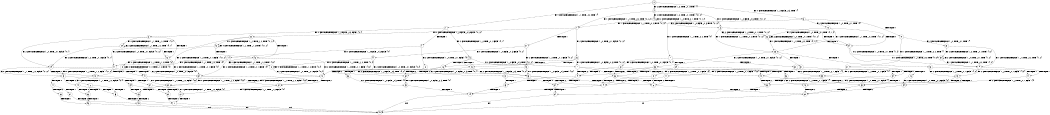 digraph BCG {
size = "7, 10.5";
center = TRUE;
node [shape = circle];
0 [peripheries = 2];
0 -> 1 [label = "EX !1 !ATOMIC_EXCH_BRANCH (1, +1, TRUE, +0, 2, TRUE) !{}"];
0 -> 2 [label = "EX !2 !ATOMIC_EXCH_BRANCH (1, +0, TRUE, +0, 1, TRUE) !{}"];
0 -> 3 [label = "EX !0 !ATOMIC_EXCH_BRANCH (1, +0, FALSE, +0, 3, TRUE) !{}"];
1 -> 4 [label = "TERMINATE !1"];
1 -> 5 [label = "EX !2 !ATOMIC_EXCH_BRANCH (1, +0, TRUE, +0, 1, FALSE) !{0, 1}"];
1 -> 6 [label = "EX !0 !ATOMIC_EXCH_BRANCH (1, +0, FALSE, +0, 3, FALSE) !{0, 1}"];
2 -> 7 [label = "EX !1 !ATOMIC_EXCH_BRANCH (1, +1, TRUE, +0, 2, TRUE) !{0, 1, 2}"];
2 -> 8 [label = "EX !0 !ATOMIC_EXCH_BRANCH (1, +0, FALSE, +0, 3, TRUE) !{0, 1, 2}"];
2 -> 9 [label = "EX !2 !ATOMIC_EXCH_BRANCH (1, +0, TRUE, +0, 1, TRUE) !{0, 1, 2}"];
3 -> 10 [label = "TERMINATE !0"];
3 -> 11 [label = "EX !1 !ATOMIC_EXCH_BRANCH (1, +1, TRUE, +0, 2, TRUE) !{0}"];
3 -> 12 [label = "EX !2 !ATOMIC_EXCH_BRANCH (1, +0, TRUE, +0, 1, TRUE) !{0}"];
4 -> 13 [label = "EX !2 !ATOMIC_EXCH_BRANCH (1, +0, TRUE, +0, 1, FALSE) !{0}"];
4 -> 14 [label = "EX !0 !ATOMIC_EXCH_BRANCH (1, +0, FALSE, +0, 3, FALSE) !{0}"];
5 -> 15 [label = "TERMINATE !1"];
5 -> 16 [label = "TERMINATE !2"];
5 -> 17 [label = "EX !0 !ATOMIC_EXCH_BRANCH (1, +0, FALSE, +0, 3, TRUE) !{0, 1, 2}"];
6 -> 18 [label = "TERMINATE !1"];
6 -> 19 [label = "EX !2 !ATOMIC_EXCH_BRANCH (1, +0, TRUE, +0, 1, FALSE) !{0, 1}"];
6 -> 20 [label = "EX !0 !ATOMIC_EXCH_BRANCH (1, +1, TRUE, +1, 2, TRUE) !{0, 1}"];
7 -> 21 [label = "TERMINATE !1"];
7 -> 22 [label = "EX !0 !ATOMIC_EXCH_BRANCH (1, +0, FALSE, +0, 3, FALSE) !{0, 1, 2}"];
7 -> 23 [label = "EX !2 !ATOMIC_EXCH_BRANCH (1, +0, TRUE, +0, 1, FALSE) !{0, 1, 2}"];
8 -> 24 [label = "TERMINATE !0"];
8 -> 25 [label = "EX !1 !ATOMIC_EXCH_BRANCH (1, +1, TRUE, +0, 2, TRUE) !{0, 1, 2}"];
8 -> 26 [label = "EX !2 !ATOMIC_EXCH_BRANCH (1, +0, TRUE, +0, 1, TRUE) !{0, 1, 2}"];
9 -> 7 [label = "EX !1 !ATOMIC_EXCH_BRANCH (1, +1, TRUE, +0, 2, TRUE) !{0, 1, 2}"];
9 -> 8 [label = "EX !0 !ATOMIC_EXCH_BRANCH (1, +0, FALSE, +0, 3, TRUE) !{0, 1, 2}"];
9 -> 9 [label = "EX !2 !ATOMIC_EXCH_BRANCH (1, +0, TRUE, +0, 1, TRUE) !{0, 1, 2}"];
10 -> 27 [label = "EX !1 !ATOMIC_EXCH_BRANCH (1, +1, TRUE, +0, 2, TRUE) !{}"];
10 -> 28 [label = "EX !2 !ATOMIC_EXCH_BRANCH (1, +0, TRUE, +0, 1, TRUE) !{}"];
11 -> 29 [label = "TERMINATE !1"];
11 -> 30 [label = "TERMINATE !0"];
11 -> 31 [label = "EX !2 !ATOMIC_EXCH_BRANCH (1, +0, TRUE, +0, 1, FALSE) !{0, 1}"];
12 -> 24 [label = "TERMINATE !0"];
12 -> 25 [label = "EX !1 !ATOMIC_EXCH_BRANCH (1, +1, TRUE, +0, 2, TRUE) !{0, 1, 2}"];
12 -> 26 [label = "EX !2 !ATOMIC_EXCH_BRANCH (1, +0, TRUE, +0, 1, TRUE) !{0, 1, 2}"];
13 -> 32 [label = "TERMINATE !2"];
13 -> 33 [label = "EX !0 !ATOMIC_EXCH_BRANCH (1, +0, FALSE, +0, 3, TRUE) !{0, 2}"];
14 -> 34 [label = "EX !2 !ATOMIC_EXCH_BRANCH (1, +0, TRUE, +0, 1, FALSE) !{0}"];
14 -> 35 [label = "EX !0 !ATOMIC_EXCH_BRANCH (1, +1, TRUE, +1, 2, TRUE) !{0}"];
15 -> 32 [label = "TERMINATE !2"];
15 -> 33 [label = "EX !0 !ATOMIC_EXCH_BRANCH (1, +0, FALSE, +0, 3, TRUE) !{0, 2}"];
16 -> 36 [label = "TERMINATE !1"];
16 -> 37 [label = "EX !0 !ATOMIC_EXCH_BRANCH (1, +0, FALSE, +0, 3, TRUE) !{0, 1}"];
17 -> 38 [label = "TERMINATE !1"];
17 -> 39 [label = "TERMINATE !2"];
17 -> 40 [label = "TERMINATE !0"];
18 -> 34 [label = "EX !2 !ATOMIC_EXCH_BRANCH (1, +0, TRUE, +0, 1, FALSE) !{0}"];
18 -> 35 [label = "EX !0 !ATOMIC_EXCH_BRANCH (1, +1, TRUE, +1, 2, TRUE) !{0}"];
19 -> 41 [label = "TERMINATE !1"];
19 -> 42 [label = "TERMINATE !2"];
19 -> 43 [label = "EX !0 !ATOMIC_EXCH_BRANCH (1, +1, TRUE, +1, 2, FALSE) !{0, 1, 2}"];
20 -> 18 [label = "TERMINATE !1"];
20 -> 19 [label = "EX !2 !ATOMIC_EXCH_BRANCH (1, +0, TRUE, +0, 1, FALSE) !{0, 1}"];
20 -> 20 [label = "EX !0 !ATOMIC_EXCH_BRANCH (1, +1, TRUE, +1, 2, TRUE) !{0, 1}"];
21 -> 44 [label = "EX !0 !ATOMIC_EXCH_BRANCH (1, +0, FALSE, +0, 3, FALSE) !{0, 2}"];
21 -> 45 [label = "EX !2 !ATOMIC_EXCH_BRANCH (1, +0, TRUE, +0, 1, FALSE) !{0, 2}"];
22 -> 46 [label = "TERMINATE !1"];
22 -> 47 [label = "EX !2 !ATOMIC_EXCH_BRANCH (1, +0, TRUE, +0, 1, FALSE) !{0, 1, 2}"];
22 -> 48 [label = "EX !0 !ATOMIC_EXCH_BRANCH (1, +1, TRUE, +1, 2, TRUE) !{0, 1, 2}"];
23 -> 15 [label = "TERMINATE !1"];
23 -> 16 [label = "TERMINATE !2"];
23 -> 17 [label = "EX !0 !ATOMIC_EXCH_BRANCH (1, +0, FALSE, +0, 3, TRUE) !{0, 1, 2}"];
24 -> 49 [label = "EX !1 !ATOMIC_EXCH_BRANCH (1, +1, TRUE, +0, 2, TRUE) !{1, 2}"];
24 -> 50 [label = "EX !2 !ATOMIC_EXCH_BRANCH (1, +0, TRUE, +0, 1, TRUE) !{1, 2}"];
25 -> 51 [label = "TERMINATE !1"];
25 -> 52 [label = "TERMINATE !0"];
25 -> 53 [label = "EX !2 !ATOMIC_EXCH_BRANCH (1, +0, TRUE, +0, 1, FALSE) !{0, 1, 2}"];
26 -> 24 [label = "TERMINATE !0"];
26 -> 25 [label = "EX !1 !ATOMIC_EXCH_BRANCH (1, +1, TRUE, +0, 2, TRUE) !{0, 1, 2}"];
26 -> 26 [label = "EX !2 !ATOMIC_EXCH_BRANCH (1, +0, TRUE, +0, 1, TRUE) !{0, 1, 2}"];
27 -> 54 [label = "TERMINATE !1"];
27 -> 55 [label = "EX !2 !ATOMIC_EXCH_BRANCH (1, +0, TRUE, +0, 1, FALSE) !{1}"];
28 -> 49 [label = "EX !1 !ATOMIC_EXCH_BRANCH (1, +1, TRUE, +0, 2, TRUE) !{1, 2}"];
28 -> 50 [label = "EX !2 !ATOMIC_EXCH_BRANCH (1, +0, TRUE, +0, 1, TRUE) !{1, 2}"];
29 -> 56 [label = "TERMINATE !0"];
29 -> 57 [label = "EX !2 !ATOMIC_EXCH_BRANCH (1, +0, TRUE, +0, 1, FALSE) !{0}"];
30 -> 54 [label = "TERMINATE !1"];
30 -> 55 [label = "EX !2 !ATOMIC_EXCH_BRANCH (1, +0, TRUE, +0, 1, FALSE) !{1}"];
31 -> 38 [label = "TERMINATE !1"];
31 -> 39 [label = "TERMINATE !2"];
31 -> 40 [label = "TERMINATE !0"];
32 -> 58 [label = "EX !0 !ATOMIC_EXCH_BRANCH (1, +0, FALSE, +0, 3, TRUE) !{0}"];
33 -> 59 [label = "TERMINATE !2"];
33 -> 60 [label = "TERMINATE !0"];
34 -> 61 [label = "TERMINATE !2"];
34 -> 62 [label = "EX !0 !ATOMIC_EXCH_BRANCH (1, +1, TRUE, +1, 2, FALSE) !{0, 2}"];
35 -> 34 [label = "EX !2 !ATOMIC_EXCH_BRANCH (1, +0, TRUE, +0, 1, FALSE) !{0}"];
35 -> 35 [label = "EX !0 !ATOMIC_EXCH_BRANCH (1, +1, TRUE, +1, 2, TRUE) !{0}"];
36 -> 58 [label = "EX !0 !ATOMIC_EXCH_BRANCH (1, +0, FALSE, +0, 3, TRUE) !{0}"];
37 -> 63 [label = "TERMINATE !1"];
37 -> 64 [label = "TERMINATE !0"];
38 -> 59 [label = "TERMINATE !2"];
38 -> 60 [label = "TERMINATE !0"];
39 -> 63 [label = "TERMINATE !1"];
39 -> 64 [label = "TERMINATE !0"];
40 -> 65 [label = "TERMINATE !1"];
40 -> 66 [label = "TERMINATE !2"];
41 -> 61 [label = "TERMINATE !2"];
41 -> 62 [label = "EX !0 !ATOMIC_EXCH_BRANCH (1, +1, TRUE, +1, 2, FALSE) !{0, 2}"];
42 -> 67 [label = "TERMINATE !1"];
42 -> 68 [label = "EX !0 !ATOMIC_EXCH_BRANCH (1, +1, TRUE, +1, 2, FALSE) !{0, 1}"];
43 -> 69 [label = "TERMINATE !1"];
43 -> 70 [label = "TERMINATE !2"];
43 -> 71 [label = "TERMINATE !0"];
44 -> 72 [label = "EX !2 !ATOMIC_EXCH_BRANCH (1, +0, TRUE, +0, 1, FALSE) !{0, 2}"];
44 -> 73 [label = "EX !0 !ATOMIC_EXCH_BRANCH (1, +1, TRUE, +1, 2, TRUE) !{0, 2}"];
45 -> 32 [label = "TERMINATE !2"];
45 -> 33 [label = "EX !0 !ATOMIC_EXCH_BRANCH (1, +0, FALSE, +0, 3, TRUE) !{0, 2}"];
46 -> 72 [label = "EX !2 !ATOMIC_EXCH_BRANCH (1, +0, TRUE, +0, 1, FALSE) !{0, 2}"];
46 -> 73 [label = "EX !0 !ATOMIC_EXCH_BRANCH (1, +1, TRUE, +1, 2, TRUE) !{0, 2}"];
47 -> 41 [label = "TERMINATE !1"];
47 -> 42 [label = "TERMINATE !2"];
47 -> 43 [label = "EX !0 !ATOMIC_EXCH_BRANCH (1, +1, TRUE, +1, 2, FALSE) !{0, 1, 2}"];
48 -> 46 [label = "TERMINATE !1"];
48 -> 47 [label = "EX !2 !ATOMIC_EXCH_BRANCH (1, +0, TRUE, +0, 1, FALSE) !{0, 1, 2}"];
48 -> 48 [label = "EX !0 !ATOMIC_EXCH_BRANCH (1, +1, TRUE, +1, 2, TRUE) !{0, 1, 2}"];
49 -> 74 [label = "TERMINATE !1"];
49 -> 75 [label = "EX !2 !ATOMIC_EXCH_BRANCH (1, +0, TRUE, +0, 1, FALSE) !{1, 2}"];
50 -> 49 [label = "EX !1 !ATOMIC_EXCH_BRANCH (1, +1, TRUE, +0, 2, TRUE) !{1, 2}"];
50 -> 50 [label = "EX !2 !ATOMIC_EXCH_BRANCH (1, +0, TRUE, +0, 1, TRUE) !{1, 2}"];
51 -> 76 [label = "TERMINATE !0"];
51 -> 77 [label = "EX !2 !ATOMIC_EXCH_BRANCH (1, +0, TRUE, +0, 1, FALSE) !{0, 2}"];
52 -> 74 [label = "TERMINATE !1"];
52 -> 75 [label = "EX !2 !ATOMIC_EXCH_BRANCH (1, +0, TRUE, +0, 1, FALSE) !{1, 2}"];
53 -> 38 [label = "TERMINATE !1"];
53 -> 39 [label = "TERMINATE !2"];
53 -> 40 [label = "TERMINATE !0"];
54 -> 78 [label = "EX !2 !ATOMIC_EXCH_BRANCH (1, +0, TRUE, +0, 1, FALSE) !{}"];
55 -> 65 [label = "TERMINATE !1"];
55 -> 66 [label = "TERMINATE !2"];
56 -> 78 [label = "EX !2 !ATOMIC_EXCH_BRANCH (1, +0, TRUE, +0, 1, FALSE) !{}"];
57 -> 59 [label = "TERMINATE !2"];
57 -> 60 [label = "TERMINATE !0"];
58 -> 79 [label = "TERMINATE !0"];
59 -> 79 [label = "TERMINATE !0"];
60 -> 80 [label = "TERMINATE !2"];
61 -> 81 [label = "EX !0 !ATOMIC_EXCH_BRANCH (1, +1, TRUE, +1, 2, FALSE) !{0}"];
62 -> 82 [label = "TERMINATE !2"];
62 -> 83 [label = "TERMINATE !0"];
63 -> 79 [label = "TERMINATE !0"];
64 -> 84 [label = "TERMINATE !1"];
65 -> 80 [label = "TERMINATE !2"];
66 -> 84 [label = "TERMINATE !1"];
67 -> 81 [label = "EX !0 !ATOMIC_EXCH_BRANCH (1, +1, TRUE, +1, 2, FALSE) !{0}"];
68 -> 85 [label = "TERMINATE !1"];
68 -> 86 [label = "TERMINATE !0"];
69 -> 82 [label = "TERMINATE !2"];
69 -> 83 [label = "TERMINATE !0"];
70 -> 85 [label = "TERMINATE !1"];
70 -> 86 [label = "TERMINATE !0"];
71 -> 87 [label = "TERMINATE !1"];
71 -> 88 [label = "TERMINATE !2"];
72 -> 61 [label = "TERMINATE !2"];
72 -> 62 [label = "EX !0 !ATOMIC_EXCH_BRANCH (1, +1, TRUE, +1, 2, FALSE) !{0, 2}"];
73 -> 72 [label = "EX !2 !ATOMIC_EXCH_BRANCH (1, +0, TRUE, +0, 1, FALSE) !{0, 2}"];
73 -> 73 [label = "EX !0 !ATOMIC_EXCH_BRANCH (1, +1, TRUE, +1, 2, TRUE) !{0, 2}"];
74 -> 89 [label = "EX !2 !ATOMIC_EXCH_BRANCH (1, +0, TRUE, +0, 1, FALSE) !{2}"];
75 -> 65 [label = "TERMINATE !1"];
75 -> 66 [label = "TERMINATE !2"];
76 -> 89 [label = "EX !2 !ATOMIC_EXCH_BRANCH (1, +0, TRUE, +0, 1, FALSE) !{2}"];
77 -> 59 [label = "TERMINATE !2"];
77 -> 60 [label = "TERMINATE !0"];
78 -> 80 [label = "TERMINATE !2"];
79 -> 90 [label = "exit"];
80 -> 90 [label = "exit"];
81 -> 91 [label = "TERMINATE !0"];
82 -> 91 [label = "TERMINATE !0"];
83 -> 92 [label = "TERMINATE !2"];
84 -> 90 [label = "exit"];
85 -> 91 [label = "TERMINATE !0"];
86 -> 93 [label = "TERMINATE !1"];
87 -> 92 [label = "TERMINATE !2"];
88 -> 93 [label = "TERMINATE !1"];
89 -> 80 [label = "TERMINATE !2"];
91 -> 90 [label = "exit"];
92 -> 90 [label = "exit"];
93 -> 90 [label = "exit"];
}
